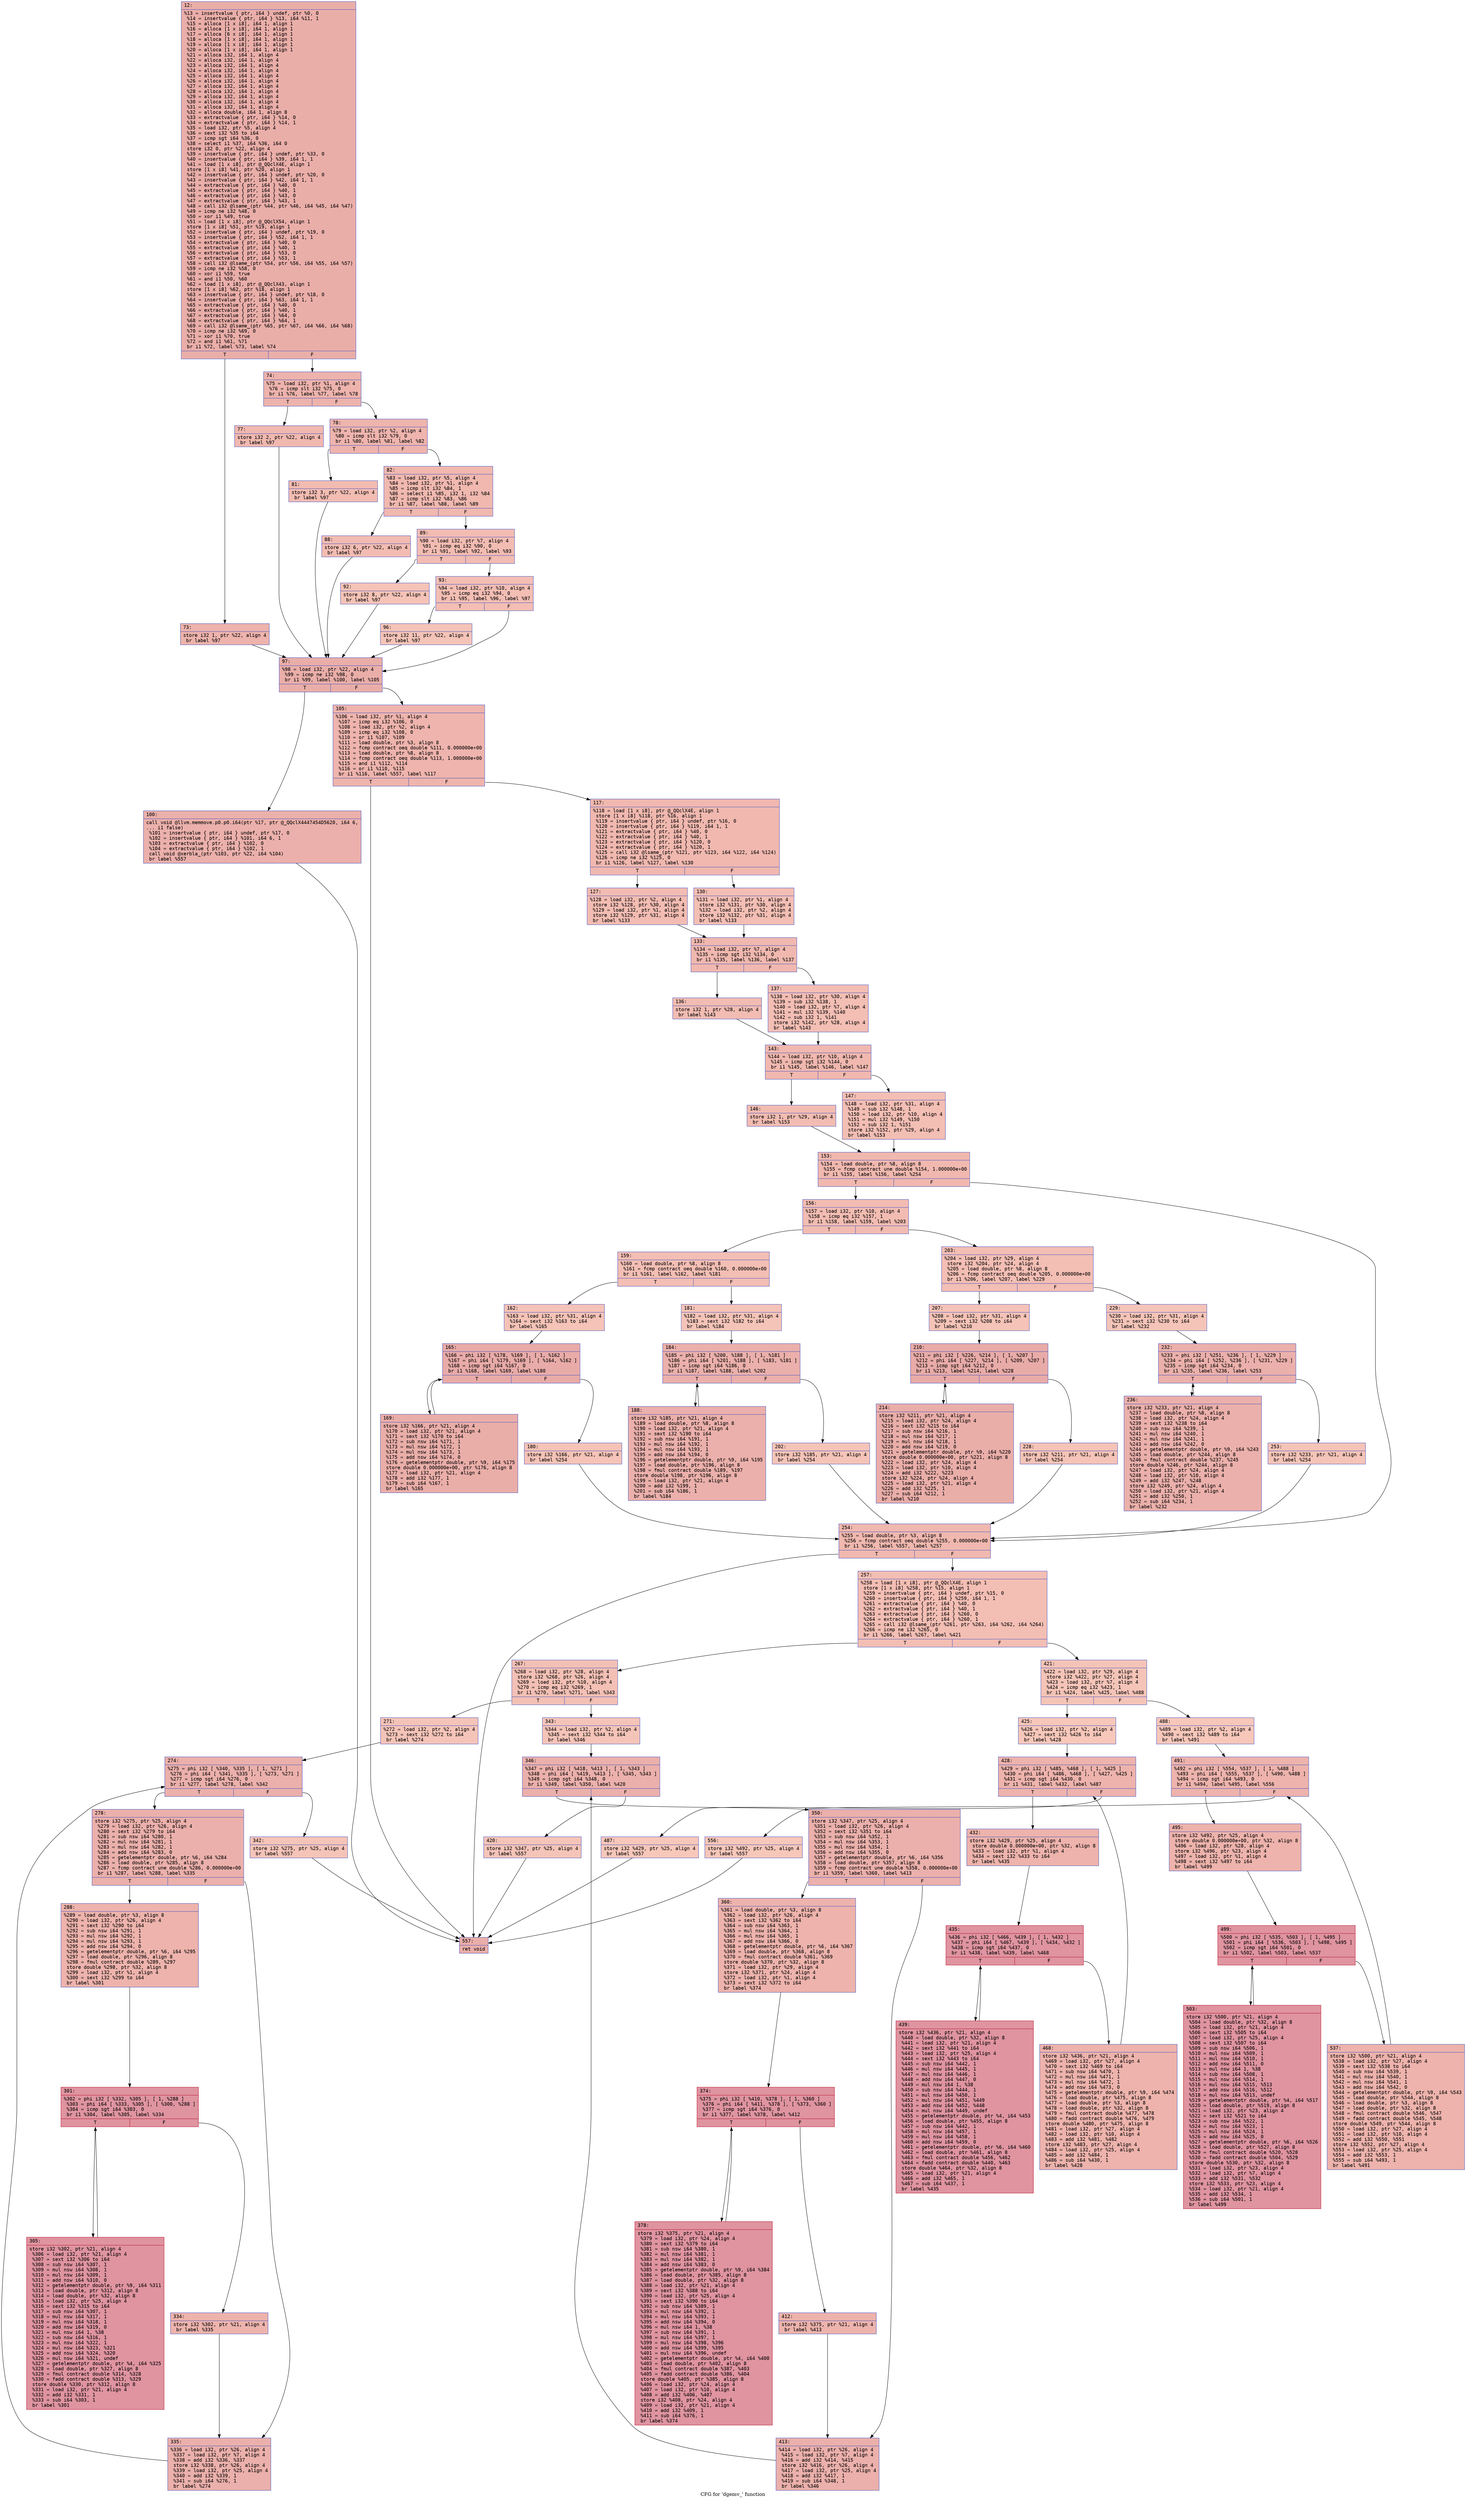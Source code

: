 digraph "CFG for 'dgemv_' function" {
	label="CFG for 'dgemv_' function";

	Node0x55ee100954c0 [shape=record,color="#3d50c3ff", style=filled, fillcolor="#d0473d70" fontname="Courier",label="{12:\l|  %13 = insertvalue \{ ptr, i64 \} undef, ptr %0, 0\l  %14 = insertvalue \{ ptr, i64 \} %13, i64 %11, 1\l  %15 = alloca [1 x i8], i64 1, align 1\l  %16 = alloca [1 x i8], i64 1, align 1\l  %17 = alloca [6 x i8], i64 1, align 1\l  %18 = alloca [1 x i8], i64 1, align 1\l  %19 = alloca [1 x i8], i64 1, align 1\l  %20 = alloca [1 x i8], i64 1, align 1\l  %21 = alloca i32, i64 1, align 4\l  %22 = alloca i32, i64 1, align 4\l  %23 = alloca i32, i64 1, align 4\l  %24 = alloca i32, i64 1, align 4\l  %25 = alloca i32, i64 1, align 4\l  %26 = alloca i32, i64 1, align 4\l  %27 = alloca i32, i64 1, align 4\l  %28 = alloca i32, i64 1, align 4\l  %29 = alloca i32, i64 1, align 4\l  %30 = alloca i32, i64 1, align 4\l  %31 = alloca i32, i64 1, align 4\l  %32 = alloca double, i64 1, align 8\l  %33 = extractvalue \{ ptr, i64 \} %14, 0\l  %34 = extractvalue \{ ptr, i64 \} %14, 1\l  %35 = load i32, ptr %5, align 4\l  %36 = sext i32 %35 to i64\l  %37 = icmp sgt i64 %36, 0\l  %38 = select i1 %37, i64 %36, i64 0\l  store i32 0, ptr %22, align 4\l  %39 = insertvalue \{ ptr, i64 \} undef, ptr %33, 0\l  %40 = insertvalue \{ ptr, i64 \} %39, i64 1, 1\l  %41 = load [1 x i8], ptr @_QQclX4E, align 1\l  store [1 x i8] %41, ptr %20, align 1\l  %42 = insertvalue \{ ptr, i64 \} undef, ptr %20, 0\l  %43 = insertvalue \{ ptr, i64 \} %42, i64 1, 1\l  %44 = extractvalue \{ ptr, i64 \} %40, 0\l  %45 = extractvalue \{ ptr, i64 \} %40, 1\l  %46 = extractvalue \{ ptr, i64 \} %43, 0\l  %47 = extractvalue \{ ptr, i64 \} %43, 1\l  %48 = call i32 @lsame_(ptr %44, ptr %46, i64 %45, i64 %47)\l  %49 = icmp ne i32 %48, 0\l  %50 = xor i1 %49, true\l  %51 = load [1 x i8], ptr @_QQclX54, align 1\l  store [1 x i8] %51, ptr %19, align 1\l  %52 = insertvalue \{ ptr, i64 \} undef, ptr %19, 0\l  %53 = insertvalue \{ ptr, i64 \} %52, i64 1, 1\l  %54 = extractvalue \{ ptr, i64 \} %40, 0\l  %55 = extractvalue \{ ptr, i64 \} %40, 1\l  %56 = extractvalue \{ ptr, i64 \} %53, 0\l  %57 = extractvalue \{ ptr, i64 \} %53, 1\l  %58 = call i32 @lsame_(ptr %54, ptr %56, i64 %55, i64 %57)\l  %59 = icmp ne i32 %58, 0\l  %60 = xor i1 %59, true\l  %61 = and i1 %50, %60\l  %62 = load [1 x i8], ptr @_QQclX43, align 1\l  store [1 x i8] %62, ptr %18, align 1\l  %63 = insertvalue \{ ptr, i64 \} undef, ptr %18, 0\l  %64 = insertvalue \{ ptr, i64 \} %63, i64 1, 1\l  %65 = extractvalue \{ ptr, i64 \} %40, 0\l  %66 = extractvalue \{ ptr, i64 \} %40, 1\l  %67 = extractvalue \{ ptr, i64 \} %64, 0\l  %68 = extractvalue \{ ptr, i64 \} %64, 1\l  %69 = call i32 @lsame_(ptr %65, ptr %67, i64 %66, i64 %68)\l  %70 = icmp ne i32 %69, 0\l  %71 = xor i1 %70, true\l  %72 = and i1 %61, %71\l  br i1 %72, label %73, label %74\l|{<s0>T|<s1>F}}"];
	Node0x55ee100954c0:s0 -> Node0x55ee100a5950[tooltip="12 -> 73\nProbability 50.00%" ];
	Node0x55ee100954c0:s1 -> Node0x55ee100a59a0[tooltip="12 -> 74\nProbability 50.00%" ];
	Node0x55ee100a5950 [shape=record,color="#3d50c3ff", style=filled, fillcolor="#d6524470" fontname="Courier",label="{73:\l|  store i32 1, ptr %22, align 4\l  br label %97\l}"];
	Node0x55ee100a5950 -> Node0x55ee100a5b40[tooltip="73 -> 97\nProbability 100.00%" ];
	Node0x55ee100a59a0 [shape=record,color="#3d50c3ff", style=filled, fillcolor="#d6524470" fontname="Courier",label="{74:\l|  %75 = load i32, ptr %1, align 4\l  %76 = icmp slt i32 %75, 0\l  br i1 %76, label %77, label %78\l|{<s0>T|<s1>F}}"];
	Node0x55ee100a59a0:s0 -> Node0x55ee100a5d10[tooltip="74 -> 77\nProbability 37.50%" ];
	Node0x55ee100a59a0:s1 -> Node0x55ee100a5d60[tooltip="74 -> 78\nProbability 62.50%" ];
	Node0x55ee100a5d10 [shape=record,color="#3d50c3ff", style=filled, fillcolor="#dc5d4a70" fontname="Courier",label="{77:\l|  store i32 2, ptr %22, align 4\l  br label %97\l}"];
	Node0x55ee100a5d10 -> Node0x55ee100a5b40[tooltip="77 -> 97\nProbability 100.00%" ];
	Node0x55ee100a5d60 [shape=record,color="#3d50c3ff", style=filled, fillcolor="#d8564670" fontname="Courier",label="{78:\l|  %79 = load i32, ptr %2, align 4\l  %80 = icmp slt i32 %79, 0\l  br i1 %80, label %81, label %82\l|{<s0>T|<s1>F}}"];
	Node0x55ee100a5d60:s0 -> Node0x55ee100a6080[tooltip="78 -> 81\nProbability 37.50%" ];
	Node0x55ee100a5d60:s1 -> Node0x55ee100a60d0[tooltip="78 -> 82\nProbability 62.50%" ];
	Node0x55ee100a6080 [shape=record,color="#3d50c3ff", style=filled, fillcolor="#e1675170" fontname="Courier",label="{81:\l|  store i32 3, ptr %22, align 4\l  br label %97\l}"];
	Node0x55ee100a6080 -> Node0x55ee100a5b40[tooltip="81 -> 97\nProbability 100.00%" ];
	Node0x55ee100a60d0 [shape=record,color="#3d50c3ff", style=filled, fillcolor="#dc5d4a70" fontname="Courier",label="{82:\l|  %83 = load i32, ptr %5, align 4\l  %84 = load i32, ptr %1, align 4\l  %85 = icmp slt i32 %84, 1\l  %86 = select i1 %85, i32 1, i32 %84\l  %87 = icmp slt i32 %83, %86\l  br i1 %87, label %88, label %89\l|{<s0>T|<s1>F}}"];
	Node0x55ee100a60d0:s0 -> Node0x55ee100a65b0[tooltip="82 -> 88\nProbability 50.00%" ];
	Node0x55ee100a60d0:s1 -> Node0x55ee100a6600[tooltip="82 -> 89\nProbability 50.00%" ];
	Node0x55ee100a65b0 [shape=record,color="#3d50c3ff", style=filled, fillcolor="#e1675170" fontname="Courier",label="{88:\l|  store i32 6, ptr %22, align 4\l  br label %97\l}"];
	Node0x55ee100a65b0 -> Node0x55ee100a5b40[tooltip="88 -> 97\nProbability 100.00%" ];
	Node0x55ee100a6600 [shape=record,color="#3d50c3ff", style=filled, fillcolor="#e1675170" fontname="Courier",label="{89:\l|  %90 = load i32, ptr %7, align 4\l  %91 = icmp eq i32 %90, 0\l  br i1 %91, label %92, label %93\l|{<s0>T|<s1>F}}"];
	Node0x55ee100a6600:s0 -> Node0x55ee100a6920[tooltip="89 -> 92\nProbability 37.50%" ];
	Node0x55ee100a6600:s1 -> Node0x55ee100a6970[tooltip="89 -> 93\nProbability 62.50%" ];
	Node0x55ee100a6920 [shape=record,color="#3d50c3ff", style=filled, fillcolor="#e8765c70" fontname="Courier",label="{92:\l|  store i32 8, ptr %22, align 4\l  br label %97\l}"];
	Node0x55ee100a6920 -> Node0x55ee100a5b40[tooltip="92 -> 97\nProbability 100.00%" ];
	Node0x55ee100a6970 [shape=record,color="#3d50c3ff", style=filled, fillcolor="#e36c5570" fontname="Courier",label="{93:\l|  %94 = load i32, ptr %10, align 4\l  %95 = icmp eq i32 %94, 0\l  br i1 %95, label %96, label %97\l|{<s0>T|<s1>F}}"];
	Node0x55ee100a6970:s0 -> Node0x55ee100a3f50[tooltip="93 -> 96\nProbability 37.50%" ];
	Node0x55ee100a6970:s1 -> Node0x55ee100a5b40[tooltip="93 -> 97\nProbability 62.50%" ];
	Node0x55ee100a3f50 [shape=record,color="#3d50c3ff", style=filled, fillcolor="#e97a5f70" fontname="Courier",label="{96:\l|  store i32 11, ptr %22, align 4\l  br label %97\l}"];
	Node0x55ee100a3f50 -> Node0x55ee100a5b40[tooltip="96 -> 97\nProbability 100.00%" ];
	Node0x55ee100a5b40 [shape=record,color="#3d50c3ff", style=filled, fillcolor="#d0473d70" fontname="Courier",label="{97:\l|  %98 = load i32, ptr %22, align 4\l  %99 = icmp ne i32 %98, 0\l  br i1 %99, label %100, label %105\l|{<s0>T|<s1>F}}"];
	Node0x55ee100a5b40:s0 -> Node0x55ee100a4270[tooltip="97 -> 100\nProbability 62.50%" ];
	Node0x55ee100a5b40:s1 -> Node0x55ee100a42c0[tooltip="97 -> 105\nProbability 37.50%" ];
	Node0x55ee100a4270 [shape=record,color="#3d50c3ff", style=filled, fillcolor="#d24b4070" fontname="Courier",label="{100:\l|  call void @llvm.memmove.p0.p0.i64(ptr %17, ptr @_QQclX4447454D5620, i64 6,\l... i1 false)\l  %101 = insertvalue \{ ptr, i64 \} undef, ptr %17, 0\l  %102 = insertvalue \{ ptr, i64 \} %101, i64 6, 1\l  %103 = extractvalue \{ ptr, i64 \} %102, 0\l  %104 = extractvalue \{ ptr, i64 \} %102, 1\l  call void @xerbla_(ptr %103, ptr %22, i64 %104)\l  br label %557\l}"];
	Node0x55ee100a4270 -> Node0x55ee100a7e10[tooltip="100 -> 557\nProbability 100.00%" ];
	Node0x55ee100a42c0 [shape=record,color="#3d50c3ff", style=filled, fillcolor="#d8564670" fontname="Courier",label="{105:\l|  %106 = load i32, ptr %1, align 4\l  %107 = icmp eq i32 %106, 0\l  %108 = load i32, ptr %2, align 4\l  %109 = icmp eq i32 %108, 0\l  %110 = or i1 %107, %109\l  %111 = load double, ptr %3, align 8\l  %112 = fcmp contract oeq double %111, 0.000000e+00\l  %113 = load double, ptr %8, align 8\l  %114 = fcmp contract oeq double %113, 1.000000e+00\l  %115 = and i1 %112, %114\l  %116 = or i1 %110, %115\l  br i1 %116, label %557, label %117\l|{<s0>T|<s1>F}}"];
	Node0x55ee100a42c0:s0 -> Node0x55ee100a7e10[tooltip="105 -> 557\nProbability 50.00%" ];
	Node0x55ee100a42c0:s1 -> Node0x55ee100a84c0[tooltip="105 -> 117\nProbability 50.00%" ];
	Node0x55ee100a84c0 [shape=record,color="#3d50c3ff", style=filled, fillcolor="#dc5d4a70" fontname="Courier",label="{117:\l|  %118 = load [1 x i8], ptr @_QQclX4E, align 1\l  store [1 x i8] %118, ptr %16, align 1\l  %119 = insertvalue \{ ptr, i64 \} undef, ptr %16, 0\l  %120 = insertvalue \{ ptr, i64 \} %119, i64 1, 1\l  %121 = extractvalue \{ ptr, i64 \} %40, 0\l  %122 = extractvalue \{ ptr, i64 \} %40, 1\l  %123 = extractvalue \{ ptr, i64 \} %120, 0\l  %124 = extractvalue \{ ptr, i64 \} %120, 1\l  %125 = call i32 @lsame_(ptr %121, ptr %123, i64 %122, i64 %124)\l  %126 = icmp ne i32 %125, 0\l  br i1 %126, label %127, label %130\l|{<s0>T|<s1>F}}"];
	Node0x55ee100a84c0:s0 -> Node0x55ee100a8c60[tooltip="117 -> 127\nProbability 62.50%" ];
	Node0x55ee100a84c0:s1 -> Node0x55ee100a8cb0[tooltip="117 -> 130\nProbability 37.50%" ];
	Node0x55ee100a8c60 [shape=record,color="#3d50c3ff", style=filled, fillcolor="#e1675170" fontname="Courier",label="{127:\l|  %128 = load i32, ptr %2, align 4\l  store i32 %128, ptr %30, align 4\l  %129 = load i32, ptr %1, align 4\l  store i32 %129, ptr %31, align 4\l  br label %133\l}"];
	Node0x55ee100a8c60 -> Node0x55ee100a8ff0[tooltip="127 -> 133\nProbability 100.00%" ];
	Node0x55ee100a8cb0 [shape=record,color="#3d50c3ff", style=filled, fillcolor="#e36c5570" fontname="Courier",label="{130:\l|  %131 = load i32, ptr %1, align 4\l  store i32 %131, ptr %30, align 4\l  %132 = load i32, ptr %2, align 4\l  store i32 %132, ptr %31, align 4\l  br label %133\l}"];
	Node0x55ee100a8cb0 -> Node0x55ee100a8ff0[tooltip="130 -> 133\nProbability 100.00%" ];
	Node0x55ee100a8ff0 [shape=record,color="#3d50c3ff", style=filled, fillcolor="#dc5d4a70" fontname="Courier",label="{133:\l|  %134 = load i32, ptr %7, align 4\l  %135 = icmp sgt i32 %134, 0\l  br i1 %135, label %136, label %137\l|{<s0>T|<s1>F}}"];
	Node0x55ee100a8ff0:s0 -> Node0x55ee100a9470[tooltip="133 -> 136\nProbability 62.50%" ];
	Node0x55ee100a8ff0:s1 -> Node0x55ee100a94c0[tooltip="133 -> 137\nProbability 37.50%" ];
	Node0x55ee100a9470 [shape=record,color="#3d50c3ff", style=filled, fillcolor="#e1675170" fontname="Courier",label="{136:\l|  store i32 1, ptr %28, align 4\l  br label %143\l}"];
	Node0x55ee100a9470 -> Node0x55ee100a9660[tooltip="136 -> 143\nProbability 100.00%" ];
	Node0x55ee100a94c0 [shape=record,color="#3d50c3ff", style=filled, fillcolor="#e36c5570" fontname="Courier",label="{137:\l|  %138 = load i32, ptr %30, align 4\l  %139 = sub i32 %138, 1\l  %140 = load i32, ptr %7, align 4\l  %141 = mul i32 %139, %140\l  %142 = sub i32 1, %141\l  store i32 %142, ptr %28, align 4\l  br label %143\l}"];
	Node0x55ee100a94c0 -> Node0x55ee100a9660[tooltip="137 -> 143\nProbability 100.00%" ];
	Node0x55ee100a9660 [shape=record,color="#3d50c3ff", style=filled, fillcolor="#dc5d4a70" fontname="Courier",label="{143:\l|  %144 = load i32, ptr %10, align 4\l  %145 = icmp sgt i32 %144, 0\l  br i1 %145, label %146, label %147\l|{<s0>T|<s1>F}}"];
	Node0x55ee100a9660:s0 -> Node0x55ee100a9bf0[tooltip="143 -> 146\nProbability 62.50%" ];
	Node0x55ee100a9660:s1 -> Node0x55ee100a9c40[tooltip="143 -> 147\nProbability 37.50%" ];
	Node0x55ee100a9bf0 [shape=record,color="#3d50c3ff", style=filled, fillcolor="#e1675170" fontname="Courier",label="{146:\l|  store i32 1, ptr %29, align 4\l  br label %153\l}"];
	Node0x55ee100a9bf0 -> Node0x55ee100a9de0[tooltip="146 -> 153\nProbability 100.00%" ];
	Node0x55ee100a9c40 [shape=record,color="#3d50c3ff", style=filled, fillcolor="#e36c5570" fontname="Courier",label="{147:\l|  %148 = load i32, ptr %31, align 4\l  %149 = sub i32 %148, 1\l  %150 = load i32, ptr %10, align 4\l  %151 = mul i32 %149, %150\l  %152 = sub i32 1, %151\l  store i32 %152, ptr %29, align 4\l  br label %153\l}"];
	Node0x55ee100a9c40 -> Node0x55ee100a9de0[tooltip="147 -> 153\nProbability 100.00%" ];
	Node0x55ee100a9de0 [shape=record,color="#3d50c3ff", style=filled, fillcolor="#dc5d4a70" fontname="Courier",label="{153:\l|  %154 = load double, ptr %8, align 8\l  %155 = fcmp contract une double %154, 1.000000e+00\l  br i1 %155, label %156, label %254\l|{<s0>T|<s1>F}}"];
	Node0x55ee100a9de0:s0 -> Node0x55ee100aa370[tooltip="153 -> 156\nProbability 62.50%" ];
	Node0x55ee100a9de0:s1 -> Node0x55ee100aa3c0[tooltip="153 -> 254\nProbability 37.50%" ];
	Node0x55ee100aa370 [shape=record,color="#3d50c3ff", style=filled, fillcolor="#e1675170" fontname="Courier",label="{156:\l|  %157 = load i32, ptr %10, align 4\l  %158 = icmp eq i32 %157, 1\l  br i1 %158, label %159, label %203\l|{<s0>T|<s1>F}}"];
	Node0x55ee100aa370:s0 -> Node0x55ee100aa5d0[tooltip="156 -> 159\nProbability 50.00%" ];
	Node0x55ee100aa370:s1 -> Node0x55ee100aa620[tooltip="156 -> 203\nProbability 50.00%" ];
	Node0x55ee100aa5d0 [shape=record,color="#3d50c3ff", style=filled, fillcolor="#e36c5570" fontname="Courier",label="{159:\l|  %160 = load double, ptr %8, align 8\l  %161 = fcmp contract oeq double %160, 0.000000e+00\l  br i1 %161, label %162, label %181\l|{<s0>T|<s1>F}}"];
	Node0x55ee100aa5d0:s0 -> Node0x55ee100aa830[tooltip="159 -> 162\nProbability 62.50%" ];
	Node0x55ee100aa5d0:s1 -> Node0x55ee100aa880[tooltip="159 -> 181\nProbability 37.50%" ];
	Node0x55ee100aa830 [shape=record,color="#3d50c3ff", style=filled, fillcolor="#e8765c70" fontname="Courier",label="{162:\l|  %163 = load i32, ptr %31, align 4\l  %164 = sext i32 %163 to i64\l  br label %165\l}"];
	Node0x55ee100aa830 -> Node0x55ee100aaa70[tooltip="162 -> 165\nProbability 100.00%" ];
	Node0x55ee100aaa70 [shape=record,color="#3d50c3ff", style=filled, fillcolor="#cc403a70" fontname="Courier",label="{165:\l|  %166 = phi i32 [ %178, %169 ], [ 1, %162 ]\l  %167 = phi i64 [ %179, %169 ], [ %164, %162 ]\l  %168 = icmp sgt i64 %167, 0\l  br i1 %168, label %169, label %180\l|{<s0>T|<s1>F}}"];
	Node0x55ee100aaa70:s0 -> Node0x55ee100aab30[tooltip="165 -> 169\nProbability 96.88%" ];
	Node0x55ee100aaa70:s1 -> Node0x55ee100aad90[tooltip="165 -> 180\nProbability 3.12%" ];
	Node0x55ee100aab30 [shape=record,color="#3d50c3ff", style=filled, fillcolor="#d0473d70" fontname="Courier",label="{169:\l|  store i32 %166, ptr %21, align 4\l  %170 = load i32, ptr %21, align 4\l  %171 = sext i32 %170 to i64\l  %172 = sub nsw i64 %171, 1\l  %173 = mul nsw i64 %172, 1\l  %174 = mul nsw i64 %173, 1\l  %175 = add nsw i64 %174, 0\l  %176 = getelementptr double, ptr %9, i64 %175\l  store double 0.000000e+00, ptr %176, align 8\l  %177 = load i32, ptr %21, align 4\l  %178 = add i32 %177, 1\l  %179 = sub i64 %167, 1\l  br label %165\l}"];
	Node0x55ee100aab30 -> Node0x55ee100aaa70[tooltip="169 -> 165\nProbability 100.00%" ];
	Node0x55ee100aad90 [shape=record,color="#3d50c3ff", style=filled, fillcolor="#e8765c70" fontname="Courier",label="{180:\l|  store i32 %166, ptr %21, align 4\l  br label %254\l}"];
	Node0x55ee100aad90 -> Node0x55ee100aa3c0[tooltip="180 -> 254\nProbability 100.00%" ];
	Node0x55ee100aa880 [shape=record,color="#3d50c3ff", style=filled, fillcolor="#e97a5f70" fontname="Courier",label="{181:\l|  %182 = load i32, ptr %31, align 4\l  %183 = sext i32 %182 to i64\l  br label %184\l}"];
	Node0x55ee100aa880 -> Node0x55ee100ab7b0[tooltip="181 -> 184\nProbability 100.00%" ];
	Node0x55ee100ab7b0 [shape=record,color="#3d50c3ff", style=filled, fillcolor="#d24b4070" fontname="Courier",label="{184:\l|  %185 = phi i32 [ %200, %188 ], [ 1, %181 ]\l  %186 = phi i64 [ %201, %188 ], [ %183, %181 ]\l  %187 = icmp sgt i64 %186, 0\l  br i1 %187, label %188, label %202\l|{<s0>T|<s1>F}}"];
	Node0x55ee100ab7b0:s0 -> Node0x55ee100ab870[tooltip="184 -> 188\nProbability 96.88%" ];
	Node0x55ee100ab7b0:s1 -> Node0x55ee100abad0[tooltip="184 -> 202\nProbability 3.12%" ];
	Node0x55ee100ab870 [shape=record,color="#3d50c3ff", style=filled, fillcolor="#d24b4070" fontname="Courier",label="{188:\l|  store i32 %185, ptr %21, align 4\l  %189 = load double, ptr %8, align 8\l  %190 = load i32, ptr %21, align 4\l  %191 = sext i32 %190 to i64\l  %192 = sub nsw i64 %191, 1\l  %193 = mul nsw i64 %192, 1\l  %194 = mul nsw i64 %193, 1\l  %195 = add nsw i64 %194, 0\l  %196 = getelementptr double, ptr %9, i64 %195\l  %197 = load double, ptr %196, align 8\l  %198 = fmul contract double %189, %197\l  store double %198, ptr %196, align 8\l  %199 = load i32, ptr %21, align 4\l  %200 = add i32 %199, 1\l  %201 = sub i64 %186, 1\l  br label %184\l}"];
	Node0x55ee100ab870 -> Node0x55ee100ab7b0[tooltip="188 -> 184\nProbability 100.00%" ];
	Node0x55ee100abad0 [shape=record,color="#3d50c3ff", style=filled, fillcolor="#e97a5f70" fontname="Courier",label="{202:\l|  store i32 %185, ptr %21, align 4\l  br label %254\l}"];
	Node0x55ee100abad0 -> Node0x55ee100aa3c0[tooltip="202 -> 254\nProbability 100.00%" ];
	Node0x55ee100aa620 [shape=record,color="#3d50c3ff", style=filled, fillcolor="#e36c5570" fontname="Courier",label="{203:\l|  %204 = load i32, ptr %29, align 4\l  store i32 %204, ptr %24, align 4\l  %205 = load double, ptr %8, align 8\l  %206 = fcmp contract oeq double %205, 0.000000e+00\l  br i1 %206, label %207, label %229\l|{<s0>T|<s1>F}}"];
	Node0x55ee100aa620:s0 -> Node0x55ee100a7670[tooltip="203 -> 207\nProbability 62.50%" ];
	Node0x55ee100aa620:s1 -> Node0x55ee100a76c0[tooltip="203 -> 229\nProbability 37.50%" ];
	Node0x55ee100a7670 [shape=record,color="#3d50c3ff", style=filled, fillcolor="#e8765c70" fontname="Courier",label="{207:\l|  %208 = load i32, ptr %31, align 4\l  %209 = sext i32 %208 to i64\l  br label %210\l}"];
	Node0x55ee100a7670 -> Node0x55ee100a78b0[tooltip="207 -> 210\nProbability 100.00%" ];
	Node0x55ee100a78b0 [shape=record,color="#3d50c3ff", style=filled, fillcolor="#cc403a70" fontname="Courier",label="{210:\l|  %211 = phi i32 [ %226, %214 ], [ 1, %207 ]\l  %212 = phi i64 [ %227, %214 ], [ %209, %207 ]\l  %213 = icmp sgt i64 %212, 0\l  br i1 %213, label %214, label %228\l|{<s0>T|<s1>F}}"];
	Node0x55ee100a78b0:s0 -> Node0x55ee100a7970[tooltip="210 -> 214\nProbability 96.88%" ];
	Node0x55ee100a78b0:s1 -> Node0x55ee100a7bd0[tooltip="210 -> 228\nProbability 3.12%" ];
	Node0x55ee100a7970 [shape=record,color="#3d50c3ff", style=filled, fillcolor="#d0473d70" fontname="Courier",label="{214:\l|  store i32 %211, ptr %21, align 4\l  %215 = load i32, ptr %24, align 4\l  %216 = sext i32 %215 to i64\l  %217 = sub nsw i64 %216, 1\l  %218 = mul nsw i64 %217, 1\l  %219 = mul nsw i64 %218, 1\l  %220 = add nsw i64 %219, 0\l  %221 = getelementptr double, ptr %9, i64 %220\l  store double 0.000000e+00, ptr %221, align 8\l  %222 = load i32, ptr %24, align 4\l  %223 = load i32, ptr %10, align 4\l  %224 = add i32 %222, %223\l  store i32 %224, ptr %24, align 4\l  %225 = load i32, ptr %21, align 4\l  %226 = add i32 %225, 1\l  %227 = sub i64 %212, 1\l  br label %210\l}"];
	Node0x55ee100a7970 -> Node0x55ee100a78b0[tooltip="214 -> 210\nProbability 100.00%" ];
	Node0x55ee100a7bd0 [shape=record,color="#3d50c3ff", style=filled, fillcolor="#e8765c70" fontname="Courier",label="{228:\l|  store i32 %211, ptr %21, align 4\l  br label %254\l}"];
	Node0x55ee100a7bd0 -> Node0x55ee100aa3c0[tooltip="228 -> 254\nProbability 100.00%" ];
	Node0x55ee100a76c0 [shape=record,color="#3d50c3ff", style=filled, fillcolor="#e97a5f70" fontname="Courier",label="{229:\l|  %230 = load i32, ptr %31, align 4\l  %231 = sext i32 %230 to i64\l  br label %232\l}"];
	Node0x55ee100a76c0 -> Node0x55ee100ae970[tooltip="229 -> 232\nProbability 100.00%" ];
	Node0x55ee100ae970 [shape=record,color="#3d50c3ff", style=filled, fillcolor="#d24b4070" fontname="Courier",label="{232:\l|  %233 = phi i32 [ %251, %236 ], [ 1, %229 ]\l  %234 = phi i64 [ %252, %236 ], [ %231, %229 ]\l  %235 = icmp sgt i64 %234, 0\l  br i1 %235, label %236, label %253\l|{<s0>T|<s1>F}}"];
	Node0x55ee100ae970:s0 -> Node0x55ee100aea30[tooltip="232 -> 236\nProbability 96.88%" ];
	Node0x55ee100ae970:s1 -> Node0x55ee100aec90[tooltip="232 -> 253\nProbability 3.12%" ];
	Node0x55ee100aea30 [shape=record,color="#3d50c3ff", style=filled, fillcolor="#d24b4070" fontname="Courier",label="{236:\l|  store i32 %233, ptr %21, align 4\l  %237 = load double, ptr %8, align 8\l  %238 = load i32, ptr %24, align 4\l  %239 = sext i32 %238 to i64\l  %240 = sub nsw i64 %239, 1\l  %241 = mul nsw i64 %240, 1\l  %242 = mul nsw i64 %241, 1\l  %243 = add nsw i64 %242, 0\l  %244 = getelementptr double, ptr %9, i64 %243\l  %245 = load double, ptr %244, align 8\l  %246 = fmul contract double %237, %245\l  store double %246, ptr %244, align 8\l  %247 = load i32, ptr %24, align 4\l  %248 = load i32, ptr %10, align 4\l  %249 = add i32 %247, %248\l  store i32 %249, ptr %24, align 4\l  %250 = load i32, ptr %21, align 4\l  %251 = add i32 %250, 1\l  %252 = sub i64 %234, 1\l  br label %232\l}"];
	Node0x55ee100aea30 -> Node0x55ee100ae970[tooltip="236 -> 232\nProbability 100.00%" ];
	Node0x55ee100aec90 [shape=record,color="#3d50c3ff", style=filled, fillcolor="#e97a5f70" fontname="Courier",label="{253:\l|  store i32 %233, ptr %21, align 4\l  br label %254\l}"];
	Node0x55ee100aec90 -> Node0x55ee100aa3c0[tooltip="253 -> 254\nProbability 100.00%" ];
	Node0x55ee100aa3c0 [shape=record,color="#3d50c3ff", style=filled, fillcolor="#dc5d4a70" fontname="Courier",label="{254:\l|  %255 = load double, ptr %3, align 8\l  %256 = fcmp contract oeq double %255, 0.000000e+00\l  br i1 %256, label %557, label %257\l|{<s0>T|<s1>F}}"];
	Node0x55ee100aa3c0:s0 -> Node0x55ee100a7e10[tooltip="254 -> 557\nProbability 62.50%" ];
	Node0x55ee100aa3c0:s1 -> Node0x55ee100afa90[tooltip="254 -> 257\nProbability 37.50%" ];
	Node0x55ee100afa90 [shape=record,color="#3d50c3ff", style=filled, fillcolor="#e36c5570" fontname="Courier",label="{257:\l|  %258 = load [1 x i8], ptr @_QQclX4E, align 1\l  store [1 x i8] %258, ptr %15, align 1\l  %259 = insertvalue \{ ptr, i64 \} undef, ptr %15, 0\l  %260 = insertvalue \{ ptr, i64 \} %259, i64 1, 1\l  %261 = extractvalue \{ ptr, i64 \} %40, 0\l  %262 = extractvalue \{ ptr, i64 \} %40, 1\l  %263 = extractvalue \{ ptr, i64 \} %260, 0\l  %264 = extractvalue \{ ptr, i64 \} %260, 1\l  %265 = call i32 @lsame_(ptr %261, ptr %263, i64 %262, i64 %264)\l  %266 = icmp ne i32 %265, 0\l  br i1 %266, label %267, label %421\l|{<s0>T|<s1>F}}"];
	Node0x55ee100afa90:s0 -> Node0x55ee100b0230[tooltip="257 -> 267\nProbability 62.50%" ];
	Node0x55ee100afa90:s1 -> Node0x55ee100b0280[tooltip="257 -> 421\nProbability 37.50%" ];
	Node0x55ee100b0230 [shape=record,color="#3d50c3ff", style=filled, fillcolor="#e5705870" fontname="Courier",label="{267:\l|  %268 = load i32, ptr %28, align 4\l  store i32 %268, ptr %26, align 4\l  %269 = load i32, ptr %10, align 4\l  %270 = icmp eq i32 %269, 1\l  br i1 %270, label %271, label %343\l|{<s0>T|<s1>F}}"];
	Node0x55ee100b0230:s0 -> Node0x55ee100b05b0[tooltip="267 -> 271\nProbability 50.00%" ];
	Node0x55ee100b0230:s1 -> Node0x55ee100b0600[tooltip="267 -> 343\nProbability 50.00%" ];
	Node0x55ee100b05b0 [shape=record,color="#3d50c3ff", style=filled, fillcolor="#e97a5f70" fontname="Courier",label="{271:\l|  %272 = load i32, ptr %2, align 4\l  %273 = sext i32 %272 to i64\l  br label %274\l}"];
	Node0x55ee100b05b0 -> Node0x55ee100b07f0[tooltip="271 -> 274\nProbability 100.00%" ];
	Node0x55ee100b07f0 [shape=record,color="#3d50c3ff", style=filled, fillcolor="#d24b4070" fontname="Courier",label="{274:\l|  %275 = phi i32 [ %340, %335 ], [ 1, %271 ]\l  %276 = phi i64 [ %341, %335 ], [ %273, %271 ]\l  %277 = icmp sgt i64 %276, 0\l  br i1 %277, label %278, label %342\l|{<s0>T|<s1>F}}"];
	Node0x55ee100b07f0:s0 -> Node0x55ee100b0b10[tooltip="274 -> 278\nProbability 96.88%" ];
	Node0x55ee100b07f0:s1 -> Node0x55ee100b0b60[tooltip="274 -> 342\nProbability 3.12%" ];
	Node0x55ee100b0b10 [shape=record,color="#3d50c3ff", style=filled, fillcolor="#d24b4070" fontname="Courier",label="{278:\l|  store i32 %275, ptr %25, align 4\l  %279 = load i32, ptr %26, align 4\l  %280 = sext i32 %279 to i64\l  %281 = sub nsw i64 %280, 1\l  %282 = mul nsw i64 %281, 1\l  %283 = mul nsw i64 %282, 1\l  %284 = add nsw i64 %283, 0\l  %285 = getelementptr double, ptr %6, i64 %284\l  %286 = load double, ptr %285, align 8\l  %287 = fcmp contract une double %286, 0.000000e+00\l  br i1 %287, label %288, label %335\l|{<s0>T|<s1>F}}"];
	Node0x55ee100b0b10:s0 -> Node0x55ee100b11e0[tooltip="278 -> 288\nProbability 62.50%" ];
	Node0x55ee100b0b10:s1 -> Node0x55ee100b08b0[tooltip="278 -> 335\nProbability 37.50%" ];
	Node0x55ee100b11e0 [shape=record,color="#3d50c3ff", style=filled, fillcolor="#d6524470" fontname="Courier",label="{288:\l|  %289 = load double, ptr %3, align 8\l  %290 = load i32, ptr %26, align 4\l  %291 = sext i32 %290 to i64\l  %292 = sub nsw i64 %291, 1\l  %293 = mul nsw i64 %292, 1\l  %294 = mul nsw i64 %293, 1\l  %295 = add nsw i64 %294, 0\l  %296 = getelementptr double, ptr %6, i64 %295\l  %297 = load double, ptr %296, align 8\l  %298 = fmul contract double %289, %297\l  store double %298, ptr %32, align 8\l  %299 = load i32, ptr %1, align 4\l  %300 = sext i32 %299 to i64\l  br label %301\l}"];
	Node0x55ee100b11e0 -> Node0x55ee100b19d0[tooltip="288 -> 301\nProbability 100.00%" ];
	Node0x55ee100b19d0 [shape=record,color="#b70d28ff", style=filled, fillcolor="#b70d2870" fontname="Courier",label="{301:\l|  %302 = phi i32 [ %332, %305 ], [ 1, %288 ]\l  %303 = phi i64 [ %333, %305 ], [ %300, %288 ]\l  %304 = icmp sgt i64 %303, 0\l  br i1 %304, label %305, label %334\l|{<s0>T|<s1>F}}"];
	Node0x55ee100b19d0:s0 -> Node0x55ee100b1a90[tooltip="301 -> 305\nProbability 96.88%" ];
	Node0x55ee100b19d0:s1 -> Node0x55ee100b1cf0[tooltip="301 -> 334\nProbability 3.12%" ];
	Node0x55ee100b1a90 [shape=record,color="#b70d28ff", style=filled, fillcolor="#b70d2870" fontname="Courier",label="{305:\l|  store i32 %302, ptr %21, align 4\l  %306 = load i32, ptr %21, align 4\l  %307 = sext i32 %306 to i64\l  %308 = sub nsw i64 %307, 1\l  %309 = mul nsw i64 %308, 1\l  %310 = mul nsw i64 %309, 1\l  %311 = add nsw i64 %310, 0\l  %312 = getelementptr double, ptr %9, i64 %311\l  %313 = load double, ptr %312, align 8\l  %314 = load double, ptr %32, align 8\l  %315 = load i32, ptr %25, align 4\l  %316 = sext i32 %315 to i64\l  %317 = sub nsw i64 %307, 1\l  %318 = mul nsw i64 %317, 1\l  %319 = mul nsw i64 %318, 1\l  %320 = add nsw i64 %319, 0\l  %321 = mul nsw i64 1, %38\l  %322 = sub nsw i64 %316, 1\l  %323 = mul nsw i64 %322, 1\l  %324 = mul nsw i64 %323, %321\l  %325 = add nsw i64 %324, %320\l  %326 = mul nsw i64 %321, undef\l  %327 = getelementptr double, ptr %4, i64 %325\l  %328 = load double, ptr %327, align 8\l  %329 = fmul contract double %314, %328\l  %330 = fadd contract double %313, %329\l  store double %330, ptr %312, align 8\l  %331 = load i32, ptr %21, align 4\l  %332 = add i32 %331, 1\l  %333 = sub i64 %303, 1\l  br label %301\l}"];
	Node0x55ee100b1a90 -> Node0x55ee100b19d0[tooltip="305 -> 301\nProbability 100.00%" ];
	Node0x55ee100b1cf0 [shape=record,color="#3d50c3ff", style=filled, fillcolor="#d6524470" fontname="Courier",label="{334:\l|  store i32 %302, ptr %21, align 4\l  br label %335\l}"];
	Node0x55ee100b1cf0 -> Node0x55ee100b08b0[tooltip="334 -> 335\nProbability 100.00%" ];
	Node0x55ee100b08b0 [shape=record,color="#3d50c3ff", style=filled, fillcolor="#d24b4070" fontname="Courier",label="{335:\l|  %336 = load i32, ptr %26, align 4\l  %337 = load i32, ptr %7, align 4\l  %338 = add i32 %336, %337\l  store i32 %338, ptr %26, align 4\l  %339 = load i32, ptr %25, align 4\l  %340 = add i32 %339, 1\l  %341 = sub i64 %276, 1\l  br label %274\l}"];
	Node0x55ee100b08b0 -> Node0x55ee100b07f0[tooltip="335 -> 274\nProbability 100.00%" ];
	Node0x55ee100b0b60 [shape=record,color="#3d50c3ff", style=filled, fillcolor="#e97a5f70" fontname="Courier",label="{342:\l|  store i32 %275, ptr %25, align 4\l  br label %557\l}"];
	Node0x55ee100b0b60 -> Node0x55ee100a7e10[tooltip="342 -> 557\nProbability 100.00%" ];
	Node0x55ee100b0600 [shape=record,color="#3d50c3ff", style=filled, fillcolor="#e97a5f70" fontname="Courier",label="{343:\l|  %344 = load i32, ptr %2, align 4\l  %345 = sext i32 %344 to i64\l  br label %346\l}"];
	Node0x55ee100b0600 -> Node0x55ee100b3630[tooltip="343 -> 346\nProbability 100.00%" ];
	Node0x55ee100b3630 [shape=record,color="#3d50c3ff", style=filled, fillcolor="#d24b4070" fontname="Courier",label="{346:\l|  %347 = phi i32 [ %418, %413 ], [ 1, %343 ]\l  %348 = phi i64 [ %419, %413 ], [ %345, %343 ]\l  %349 = icmp sgt i64 %348, 0\l  br i1 %349, label %350, label %420\l|{<s0>T|<s1>F}}"];
	Node0x55ee100b3630:s0 -> Node0x55ee100b3950[tooltip="346 -> 350\nProbability 96.88%" ];
	Node0x55ee100b3630:s1 -> Node0x55ee100b39a0[tooltip="346 -> 420\nProbability 3.12%" ];
	Node0x55ee100b3950 [shape=record,color="#3d50c3ff", style=filled, fillcolor="#d24b4070" fontname="Courier",label="{350:\l|  store i32 %347, ptr %25, align 4\l  %351 = load i32, ptr %26, align 4\l  %352 = sext i32 %351 to i64\l  %353 = sub nsw i64 %352, 1\l  %354 = mul nsw i64 %353, 1\l  %355 = mul nsw i64 %354, 1\l  %356 = add nsw i64 %355, 0\l  %357 = getelementptr double, ptr %6, i64 %356\l  %358 = load double, ptr %357, align 8\l  %359 = fcmp contract une double %358, 0.000000e+00\l  br i1 %359, label %360, label %413\l|{<s0>T|<s1>F}}"];
	Node0x55ee100b3950:s0 -> Node0x55ee100b4020[tooltip="350 -> 360\nProbability 62.50%" ];
	Node0x55ee100b3950:s1 -> Node0x55ee100b36f0[tooltip="350 -> 413\nProbability 37.50%" ];
	Node0x55ee100b4020 [shape=record,color="#3d50c3ff", style=filled, fillcolor="#d6524470" fontname="Courier",label="{360:\l|  %361 = load double, ptr %3, align 8\l  %362 = load i32, ptr %26, align 4\l  %363 = sext i32 %362 to i64\l  %364 = sub nsw i64 %363, 1\l  %365 = mul nsw i64 %364, 1\l  %366 = mul nsw i64 %365, 1\l  %367 = add nsw i64 %366, 0\l  %368 = getelementptr double, ptr %6, i64 %367\l  %369 = load double, ptr %368, align 8\l  %370 = fmul contract double %361, %369\l  store double %370, ptr %32, align 8\l  %371 = load i32, ptr %29, align 4\l  store i32 %371, ptr %24, align 4\l  %372 = load i32, ptr %1, align 4\l  %373 = sext i32 %372 to i64\l  br label %374\l}"];
	Node0x55ee100b4020 -> Node0x55ee100b4930[tooltip="360 -> 374\nProbability 100.00%" ];
	Node0x55ee100b4930 [shape=record,color="#b70d28ff", style=filled, fillcolor="#b70d2870" fontname="Courier",label="{374:\l|  %375 = phi i32 [ %410, %378 ], [ 1, %360 ]\l  %376 = phi i64 [ %411, %378 ], [ %373, %360 ]\l  %377 = icmp sgt i64 %376, 0\l  br i1 %377, label %378, label %412\l|{<s0>T|<s1>F}}"];
	Node0x55ee100b4930:s0 -> Node0x55ee100b49f0[tooltip="374 -> 378\nProbability 96.88%" ];
	Node0x55ee100b4930:s1 -> Node0x55ee100b4c50[tooltip="374 -> 412\nProbability 3.12%" ];
	Node0x55ee100b49f0 [shape=record,color="#b70d28ff", style=filled, fillcolor="#b70d2870" fontname="Courier",label="{378:\l|  store i32 %375, ptr %21, align 4\l  %379 = load i32, ptr %24, align 4\l  %380 = sext i32 %379 to i64\l  %381 = sub nsw i64 %380, 1\l  %382 = mul nsw i64 %381, 1\l  %383 = mul nsw i64 %382, 1\l  %384 = add nsw i64 %383, 0\l  %385 = getelementptr double, ptr %9, i64 %384\l  %386 = load double, ptr %385, align 8\l  %387 = load double, ptr %32, align 8\l  %388 = load i32, ptr %21, align 4\l  %389 = sext i32 %388 to i64\l  %390 = load i32, ptr %25, align 4\l  %391 = sext i32 %390 to i64\l  %392 = sub nsw i64 %389, 1\l  %393 = mul nsw i64 %392, 1\l  %394 = mul nsw i64 %393, 1\l  %395 = add nsw i64 %394, 0\l  %396 = mul nsw i64 1, %38\l  %397 = sub nsw i64 %391, 1\l  %398 = mul nsw i64 %397, 1\l  %399 = mul nsw i64 %398, %396\l  %400 = add nsw i64 %399, %395\l  %401 = mul nsw i64 %396, undef\l  %402 = getelementptr double, ptr %4, i64 %400\l  %403 = load double, ptr %402, align 8\l  %404 = fmul contract double %387, %403\l  %405 = fadd contract double %386, %404\l  store double %405, ptr %385, align 8\l  %406 = load i32, ptr %24, align 4\l  %407 = load i32, ptr %10, align 4\l  %408 = add i32 %406, %407\l  store i32 %408, ptr %24, align 4\l  %409 = load i32, ptr %21, align 4\l  %410 = add i32 %409, 1\l  %411 = sub i64 %376, 1\l  br label %374\l}"];
	Node0x55ee100b49f0 -> Node0x55ee100b4930[tooltip="378 -> 374\nProbability 100.00%" ];
	Node0x55ee100b4c50 [shape=record,color="#3d50c3ff", style=filled, fillcolor="#d6524470" fontname="Courier",label="{412:\l|  store i32 %375, ptr %21, align 4\l  br label %413\l}"];
	Node0x55ee100b4c50 -> Node0x55ee100b36f0[tooltip="412 -> 413\nProbability 100.00%" ];
	Node0x55ee100b36f0 [shape=record,color="#3d50c3ff", style=filled, fillcolor="#d24b4070" fontname="Courier",label="{413:\l|  %414 = load i32, ptr %26, align 4\l  %415 = load i32, ptr %7, align 4\l  %416 = add i32 %414, %415\l  store i32 %416, ptr %26, align 4\l  %417 = load i32, ptr %25, align 4\l  %418 = add i32 %417, 1\l  %419 = sub i64 %348, 1\l  br label %346\l}"];
	Node0x55ee100b36f0 -> Node0x55ee100b3630[tooltip="413 -> 346\nProbability 100.00%" ];
	Node0x55ee100b39a0 [shape=record,color="#3d50c3ff", style=filled, fillcolor="#e97a5f70" fontname="Courier",label="{420:\l|  store i32 %347, ptr %25, align 4\l  br label %557\l}"];
	Node0x55ee100b39a0 -> Node0x55ee100a7e10[tooltip="420 -> 557\nProbability 100.00%" ];
	Node0x55ee100b0280 [shape=record,color="#3d50c3ff", style=filled, fillcolor="#e97a5f70" fontname="Courier",label="{421:\l|  %422 = load i32, ptr %29, align 4\l  store i32 %422, ptr %27, align 4\l  %423 = load i32, ptr %7, align 4\l  %424 = icmp eq i32 %423, 1\l  br i1 %424, label %425, label %488\l|{<s0>T|<s1>F}}"];
	Node0x55ee100b0280:s0 -> Node0x55ee100ad740[tooltip="421 -> 425\nProbability 50.00%" ];
	Node0x55ee100b0280:s1 -> Node0x55ee100ad790[tooltip="421 -> 488\nProbability 50.00%" ];
	Node0x55ee100ad740 [shape=record,color="#3d50c3ff", style=filled, fillcolor="#ec7f6370" fontname="Courier",label="{425:\l|  %426 = load i32, ptr %2, align 4\l  %427 = sext i32 %426 to i64\l  br label %428\l}"];
	Node0x55ee100ad740 -> Node0x55ee100ad980[tooltip="425 -> 428\nProbability 100.00%" ];
	Node0x55ee100ad980 [shape=record,color="#3d50c3ff", style=filled, fillcolor="#d6524470" fontname="Courier",label="{428:\l|  %429 = phi i32 [ %485, %468 ], [ 1, %425 ]\l  %430 = phi i64 [ %486, %468 ], [ %427, %425 ]\l  %431 = icmp sgt i64 %430, 0\l  br i1 %431, label %432, label %487\l|{<s0>T|<s1>F}}"];
	Node0x55ee100ad980:s0 -> Node0x55ee100adca0[tooltip="428 -> 432\nProbability 96.88%" ];
	Node0x55ee100ad980:s1 -> Node0x55ee100adcf0[tooltip="428 -> 487\nProbability 3.12%" ];
	Node0x55ee100adca0 [shape=record,color="#3d50c3ff", style=filled, fillcolor="#d6524470" fontname="Courier",label="{432:\l|  store i32 %429, ptr %25, align 4\l  store double 0.000000e+00, ptr %32, align 8\l  %433 = load i32, ptr %1, align 4\l  %434 = sext i32 %433 to i64\l  br label %435\l}"];
	Node0x55ee100adca0 -> Node0x55ee100b92d0[tooltip="432 -> 435\nProbability 100.00%" ];
	Node0x55ee100b92d0 [shape=record,color="#b70d28ff", style=filled, fillcolor="#b70d2870" fontname="Courier",label="{435:\l|  %436 = phi i32 [ %466, %439 ], [ 1, %432 ]\l  %437 = phi i64 [ %467, %439 ], [ %434, %432 ]\l  %438 = icmp sgt i64 %437, 0\l  br i1 %438, label %439, label %468\l|{<s0>T|<s1>F}}"];
	Node0x55ee100b92d0:s0 -> Node0x55ee100b9390[tooltip="435 -> 439\nProbability 96.88%" ];
	Node0x55ee100b92d0:s1 -> Node0x55ee100ada40[tooltip="435 -> 468\nProbability 3.12%" ];
	Node0x55ee100b9390 [shape=record,color="#b70d28ff", style=filled, fillcolor="#b70d2870" fontname="Courier",label="{439:\l|  store i32 %436, ptr %21, align 4\l  %440 = load double, ptr %32, align 8\l  %441 = load i32, ptr %21, align 4\l  %442 = sext i32 %441 to i64\l  %443 = load i32, ptr %25, align 4\l  %444 = sext i32 %443 to i64\l  %445 = sub nsw i64 %442, 1\l  %446 = mul nsw i64 %445, 1\l  %447 = mul nsw i64 %446, 1\l  %448 = add nsw i64 %447, 0\l  %449 = mul nsw i64 1, %38\l  %450 = sub nsw i64 %444, 1\l  %451 = mul nsw i64 %450, 1\l  %452 = mul nsw i64 %451, %449\l  %453 = add nsw i64 %452, %448\l  %454 = mul nsw i64 %449, undef\l  %455 = getelementptr double, ptr %4, i64 %453\l  %456 = load double, ptr %455, align 8\l  %457 = sub nsw i64 %442, 1\l  %458 = mul nsw i64 %457, 1\l  %459 = mul nsw i64 %458, 1\l  %460 = add nsw i64 %459, 0\l  %461 = getelementptr double, ptr %6, i64 %460\l  %462 = load double, ptr %461, align 8\l  %463 = fmul contract double %456, %462\l  %464 = fadd contract double %440, %463\l  store double %464, ptr %32, align 8\l  %465 = load i32, ptr %21, align 4\l  %466 = add i32 %465, 1\l  %467 = sub i64 %437, 1\l  br label %435\l}"];
	Node0x55ee100b9390 -> Node0x55ee100b92d0[tooltip="439 -> 435\nProbability 100.00%" ];
	Node0x55ee100ada40 [shape=record,color="#3d50c3ff", style=filled, fillcolor="#d6524470" fontname="Courier",label="{468:\l|  store i32 %436, ptr %21, align 4\l  %469 = load i32, ptr %27, align 4\l  %470 = sext i32 %469 to i64\l  %471 = sub nsw i64 %470, 1\l  %472 = mul nsw i64 %471, 1\l  %473 = mul nsw i64 %472, 1\l  %474 = add nsw i64 %473, 0\l  %475 = getelementptr double, ptr %9, i64 %474\l  %476 = load double, ptr %475, align 8\l  %477 = load double, ptr %3, align 8\l  %478 = load double, ptr %32, align 8\l  %479 = fmul contract double %477, %478\l  %480 = fadd contract double %476, %479\l  store double %480, ptr %475, align 8\l  %481 = load i32, ptr %27, align 4\l  %482 = load i32, ptr %10, align 4\l  %483 = add i32 %481, %482\l  store i32 %483, ptr %27, align 4\l  %484 = load i32, ptr %25, align 4\l  %485 = add i32 %484, 1\l  %486 = sub i64 %430, 1\l  br label %428\l}"];
	Node0x55ee100ada40 -> Node0x55ee100ad980[tooltip="468 -> 428\nProbability 100.00%" ];
	Node0x55ee100adcf0 [shape=record,color="#3d50c3ff", style=filled, fillcolor="#ec7f6370" fontname="Courier",label="{487:\l|  store i32 %429, ptr %25, align 4\l  br label %557\l}"];
	Node0x55ee100adcf0 -> Node0x55ee100a7e10[tooltip="487 -> 557\nProbability 100.00%" ];
	Node0x55ee100ad790 [shape=record,color="#3d50c3ff", style=filled, fillcolor="#ec7f6370" fontname="Courier",label="{488:\l|  %489 = load i32, ptr %2, align 4\l  %490 = sext i32 %489 to i64\l  br label %491\l}"];
	Node0x55ee100ad790 -> Node0x55ee100bb580[tooltip="488 -> 491\nProbability 100.00%" ];
	Node0x55ee100bb580 [shape=record,color="#3d50c3ff", style=filled, fillcolor="#d6524470" fontname="Courier",label="{491:\l|  %492 = phi i32 [ %554, %537 ], [ 1, %488 ]\l  %493 = phi i64 [ %555, %537 ], [ %490, %488 ]\l  %494 = icmp sgt i64 %493, 0\l  br i1 %494, label %495, label %556\l|{<s0>T|<s1>F}}"];
	Node0x55ee100bb580:s0 -> Node0x55ee100bb8a0[tooltip="491 -> 495\nProbability 96.88%" ];
	Node0x55ee100bb580:s1 -> Node0x55ee100bb8f0[tooltip="491 -> 556\nProbability 3.12%" ];
	Node0x55ee100bb8a0 [shape=record,color="#3d50c3ff", style=filled, fillcolor="#d6524470" fontname="Courier",label="{495:\l|  store i32 %492, ptr %25, align 4\l  store double 0.000000e+00, ptr %32, align 8\l  %496 = load i32, ptr %28, align 4\l  store i32 %496, ptr %23, align 4\l  %497 = load i32, ptr %1, align 4\l  %498 = sext i32 %497 to i64\l  br label %499\l}"];
	Node0x55ee100bb8a0 -> Node0x55ee100bbd40[tooltip="495 -> 499\nProbability 100.00%" ];
	Node0x55ee100bbd40 [shape=record,color="#b70d28ff", style=filled, fillcolor="#b70d2870" fontname="Courier",label="{499:\l|  %500 = phi i32 [ %535, %503 ], [ 1, %495 ]\l  %501 = phi i64 [ %536, %503 ], [ %498, %495 ]\l  %502 = icmp sgt i64 %501, 0\l  br i1 %502, label %503, label %537\l|{<s0>T|<s1>F}}"];
	Node0x55ee100bbd40:s0 -> Node0x55ee100bbe00[tooltip="499 -> 503\nProbability 96.88%" ];
	Node0x55ee100bbd40:s1 -> Node0x55ee100bb640[tooltip="499 -> 537\nProbability 3.12%" ];
	Node0x55ee100bbe00 [shape=record,color="#b70d28ff", style=filled, fillcolor="#b70d2870" fontname="Courier",label="{503:\l|  store i32 %500, ptr %21, align 4\l  %504 = load double, ptr %32, align 8\l  %505 = load i32, ptr %21, align 4\l  %506 = sext i32 %505 to i64\l  %507 = load i32, ptr %25, align 4\l  %508 = sext i32 %507 to i64\l  %509 = sub nsw i64 %506, 1\l  %510 = mul nsw i64 %509, 1\l  %511 = mul nsw i64 %510, 1\l  %512 = add nsw i64 %511, 0\l  %513 = mul nsw i64 1, %38\l  %514 = sub nsw i64 %508, 1\l  %515 = mul nsw i64 %514, 1\l  %516 = mul nsw i64 %515, %513\l  %517 = add nsw i64 %516, %512\l  %518 = mul nsw i64 %513, undef\l  %519 = getelementptr double, ptr %4, i64 %517\l  %520 = load double, ptr %519, align 8\l  %521 = load i32, ptr %23, align 4\l  %522 = sext i32 %521 to i64\l  %523 = sub nsw i64 %522, 1\l  %524 = mul nsw i64 %523, 1\l  %525 = mul nsw i64 %524, 1\l  %526 = add nsw i64 %525, 0\l  %527 = getelementptr double, ptr %6, i64 %526\l  %528 = load double, ptr %527, align 8\l  %529 = fmul contract double %520, %528\l  %530 = fadd contract double %504, %529\l  store double %530, ptr %32, align 8\l  %531 = load i32, ptr %23, align 4\l  %532 = load i32, ptr %7, align 4\l  %533 = add i32 %531, %532\l  store i32 %533, ptr %23, align 4\l  %534 = load i32, ptr %21, align 4\l  %535 = add i32 %534, 1\l  %536 = sub i64 %501, 1\l  br label %499\l}"];
	Node0x55ee100bbe00 -> Node0x55ee100bbd40[tooltip="503 -> 499\nProbability 100.00%" ];
	Node0x55ee100bb640 [shape=record,color="#3d50c3ff", style=filled, fillcolor="#d6524470" fontname="Courier",label="{537:\l|  store i32 %500, ptr %21, align 4\l  %538 = load i32, ptr %27, align 4\l  %539 = sext i32 %538 to i64\l  %540 = sub nsw i64 %539, 1\l  %541 = mul nsw i64 %540, 1\l  %542 = mul nsw i64 %541, 1\l  %543 = add nsw i64 %542, 0\l  %544 = getelementptr double, ptr %9, i64 %543\l  %545 = load double, ptr %544, align 8\l  %546 = load double, ptr %3, align 8\l  %547 = load double, ptr %32, align 8\l  %548 = fmul contract double %546, %547\l  %549 = fadd contract double %545, %548\l  store double %549, ptr %544, align 8\l  %550 = load i32, ptr %27, align 4\l  %551 = load i32, ptr %10, align 4\l  %552 = add i32 %550, %551\l  store i32 %552, ptr %27, align 4\l  %553 = load i32, ptr %25, align 4\l  %554 = add i32 %553, 1\l  %555 = sub i64 %493, 1\l  br label %491\l}"];
	Node0x55ee100bb640 -> Node0x55ee100bb580[tooltip="537 -> 491\nProbability 100.00%" ];
	Node0x55ee100bb8f0 [shape=record,color="#3d50c3ff", style=filled, fillcolor="#ec7f6370" fontname="Courier",label="{556:\l|  store i32 %492, ptr %25, align 4\l  br label %557\l}"];
	Node0x55ee100bb8f0 -> Node0x55ee100a7e10[tooltip="556 -> 557\nProbability 100.00%" ];
	Node0x55ee100a7e10 [shape=record,color="#3d50c3ff", style=filled, fillcolor="#d0473d70" fontname="Courier",label="{557:\l|  ret void\l}"];
}

